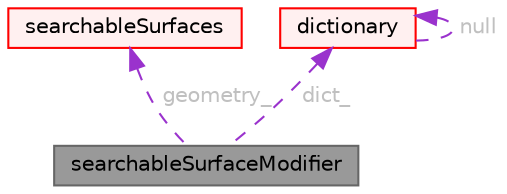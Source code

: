 digraph "searchableSurfaceModifier"
{
 // LATEX_PDF_SIZE
  bgcolor="transparent";
  edge [fontname=Helvetica,fontsize=10,labelfontname=Helvetica,labelfontsize=10];
  node [fontname=Helvetica,fontsize=10,shape=box,height=0.2,width=0.4];
  Node1 [id="Node000001",label="searchableSurfaceModifier",height=0.2,width=0.4,color="gray40", fillcolor="grey60", style="filled", fontcolor="black",tooltip="Changing a surface."];
  Node2 -> Node1 [id="edge1_Node000001_Node000002",dir="back",color="darkorchid3",style="dashed",tooltip=" ",label=" geometry_",fontcolor="grey" ];
  Node2 [id="Node000002",label="searchableSurfaces",height=0.2,width=0.4,color="red", fillcolor="#FFF0F0", style="filled",URL="$classFoam_1_1searchableSurfaces.html",tooltip="Container for searchableSurfaces. The collection is specified as a dictionary. For example,..."];
  Node7 -> Node1 [id="edge2_Node000001_Node000007",dir="back",color="darkorchid3",style="dashed",tooltip=" ",label=" dict_",fontcolor="grey" ];
  Node7 [id="Node000007",label="dictionary",height=0.2,width=0.4,color="red", fillcolor="#FFF0F0", style="filled",URL="$classFoam_1_1dictionary.html",tooltip="A list of keyword definitions, which are a keyword followed by a number of values (eg,..."];
  Node7 -> Node7 [id="edge3_Node000007_Node000007",dir="back",color="darkorchid3",style="dashed",tooltip=" ",label=" null",fontcolor="grey" ];
}
